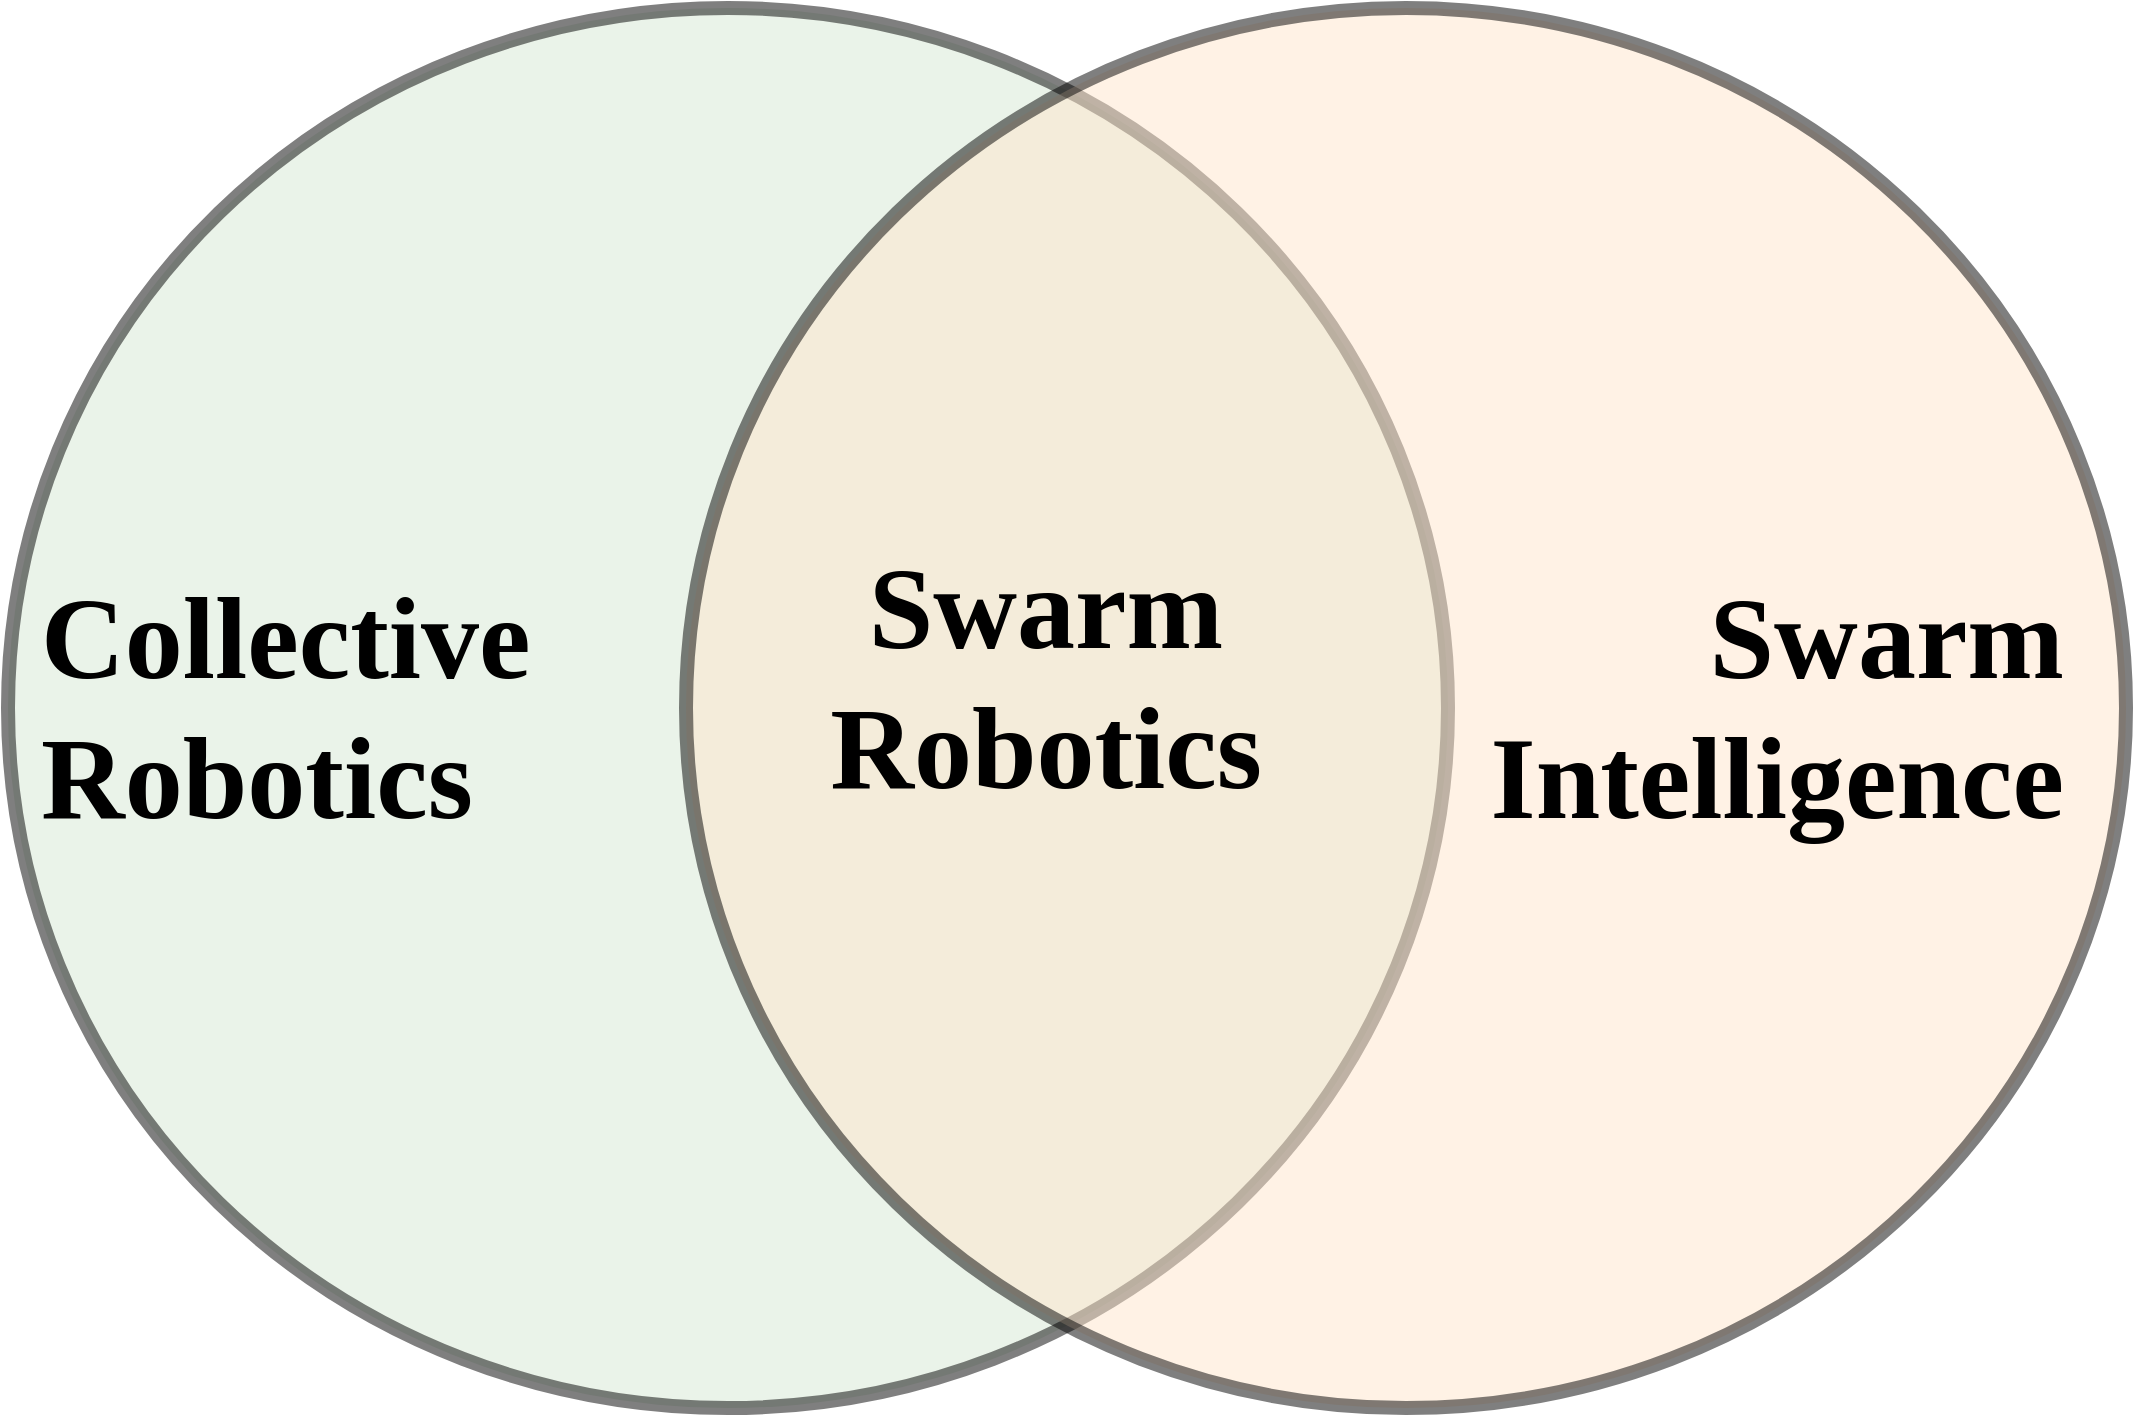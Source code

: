 <mxfile version="20.7.4" type="device"><diagram id="lVRS-8-r0L5nzX_-wtyD" name="Page-1"><mxGraphModel dx="2388" dy="1292" grid="1" gridSize="10" guides="1" tooltips="1" connect="1" arrows="1" fold="1" page="1" pageScale="1" pageWidth="850" pageHeight="1100" math="0" shadow="0"><root><mxCell id="0"/><mxCell id="1" parent="0"/><mxCell id="L4rPo0Bt-5A7sKbJBc_X-1" value="&amp;nbsp;Collective &lt;br style=&quot;font-size: 58px;&quot;&gt;&amp;nbsp;Robotics" style="ellipse;whiteSpace=wrap;html=1;rounded=0;shadow=0;strokeWidth=7;fillColor=#d5e8d4;fontSize=58;align=left;fontFamily=Times New Roman;fontStyle=1;strokeColor=#000000;opacity=50;" vertex="1" parent="1"><mxGeometry x="141" y="200" width="720" height="700" as="geometry"/></mxCell><mxCell id="L4rPo0Bt-5A7sKbJBc_X-2" value="Swarm&amp;nbsp;&amp;nbsp;&lt;br style=&quot;font-size: 58px;&quot;&gt;Intelligence&amp;nbsp;&amp;nbsp;" style="ellipse;whiteSpace=wrap;html=1;rounded=0;shadow=0;strokeWidth=7;fillColor=#ffe6cc;fontSize=58;align=right;fontFamily=Times New Roman;fontStyle=1;strokeColor=#000000;opacity=50;" vertex="1" parent="1"><mxGeometry x="480" y="200" width="720" height="700" as="geometry"/></mxCell><mxCell id="L4rPo0Bt-5A7sKbJBc_X-3" value="Swarm Robotics" style="text;html=1;strokeColor=none;fillColor=none;align=center;verticalAlign=middle;whiteSpace=wrap;rounded=0;fontFamily=Times New Roman;fontSize=58;fontStyle=1;fontColor=#000000;" vertex="1" parent="1"><mxGeometry x="630" y="520" width="60" height="30" as="geometry"/></mxCell></root></mxGraphModel></diagram></mxfile>